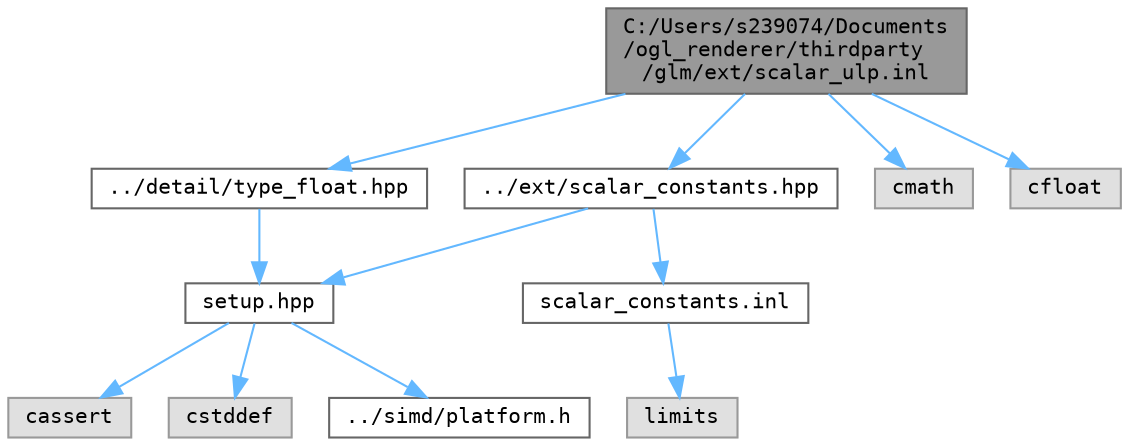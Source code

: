 digraph "C:/Users/s239074/Documents/ogl_renderer/thirdparty/glm/ext/scalar_ulp.inl"
{
 // LATEX_PDF_SIZE
  bgcolor="transparent";
  edge [fontname=Terminal,fontsize=10,labelfontname=Helvetica,labelfontsize=10];
  node [fontname=Terminal,fontsize=10,shape=box,height=0.2,width=0.4];
  Node1 [label="C:/Users/s239074/Documents\l/ogl_renderer/thirdparty\l/glm/ext/scalar_ulp.inl",height=0.2,width=0.4,color="gray40", fillcolor="grey60", style="filled", fontcolor="black",tooltip=" "];
  Node1 -> Node2 [color="steelblue1",style="solid"];
  Node2 [label="../detail/type_float.hpp",height=0.2,width=0.4,color="grey40", fillcolor="white", style="filled",URL="$type__float_8hpp.html",tooltip=" "];
  Node2 -> Node3 [color="steelblue1",style="solid"];
  Node3 [label="setup.hpp",height=0.2,width=0.4,color="grey40", fillcolor="white", style="filled",URL="$setup_8hpp.html",tooltip=" "];
  Node3 -> Node4 [color="steelblue1",style="solid"];
  Node4 [label="cassert",height=0.2,width=0.4,color="grey60", fillcolor="#E0E0E0", style="filled",tooltip=" "];
  Node3 -> Node5 [color="steelblue1",style="solid"];
  Node5 [label="cstddef",height=0.2,width=0.4,color="grey60", fillcolor="#E0E0E0", style="filled",tooltip=" "];
  Node3 -> Node6 [color="steelblue1",style="solid"];
  Node6 [label="../simd/platform.h",height=0.2,width=0.4,color="grey40", fillcolor="white", style="filled",URL="$platform_8h.html",tooltip=" "];
  Node1 -> Node7 [color="steelblue1",style="solid"];
  Node7 [label="../ext/scalar_constants.hpp",height=0.2,width=0.4,color="grey40", fillcolor="white", style="filled",URL="$scalar__constants_8hpp.html",tooltip=" "];
  Node7 -> Node3 [color="steelblue1",style="solid"];
  Node7 -> Node8 [color="steelblue1",style="solid"];
  Node8 [label="scalar_constants.inl",height=0.2,width=0.4,color="grey40", fillcolor="white", style="filled",URL="$scalar__constants_8inl.html",tooltip=" "];
  Node8 -> Node9 [color="steelblue1",style="solid"];
  Node9 [label="limits",height=0.2,width=0.4,color="grey60", fillcolor="#E0E0E0", style="filled",tooltip=" "];
  Node1 -> Node10 [color="steelblue1",style="solid"];
  Node10 [label="cmath",height=0.2,width=0.4,color="grey60", fillcolor="#E0E0E0", style="filled",tooltip=" "];
  Node1 -> Node11 [color="steelblue1",style="solid"];
  Node11 [label="cfloat",height=0.2,width=0.4,color="grey60", fillcolor="#E0E0E0", style="filled",tooltip=" "];
}
